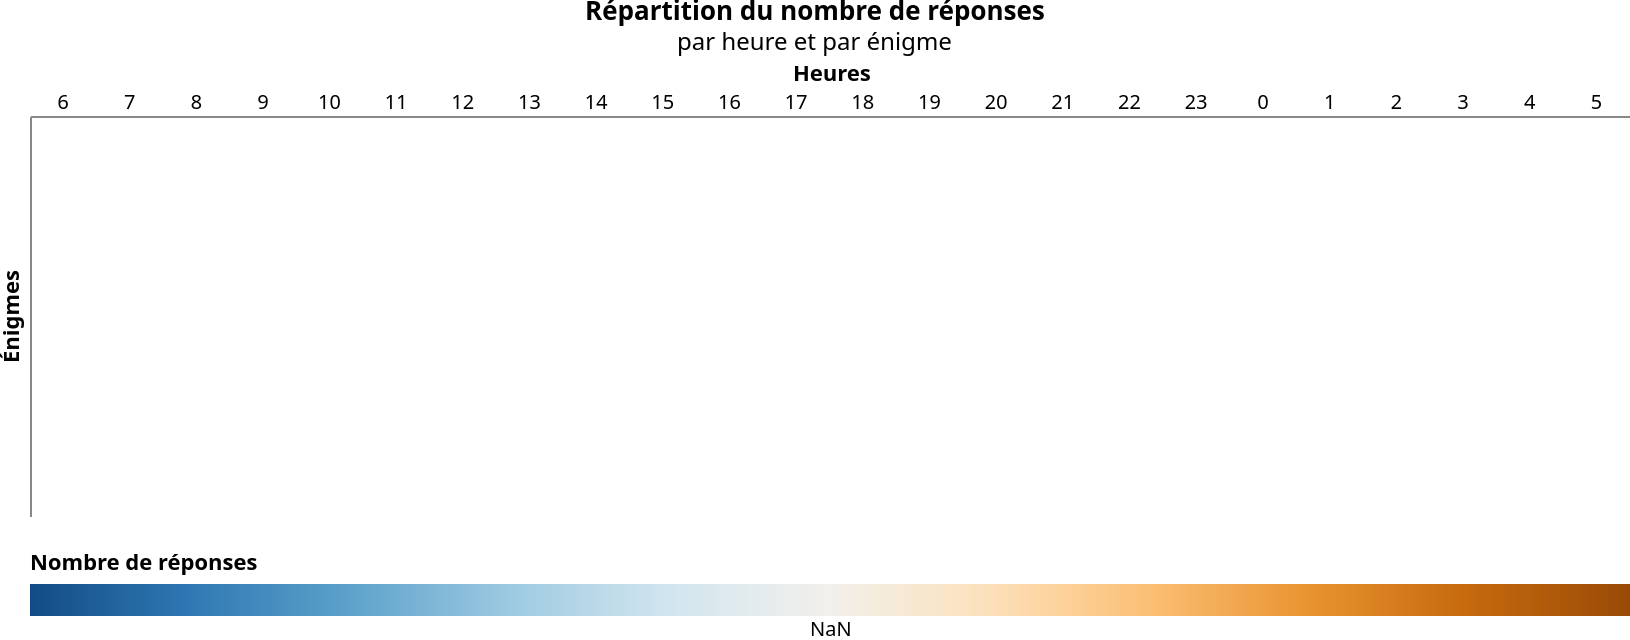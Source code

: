 {
  "$schema": "https://vega.github.io/schema/vega/v5.json",
  "width": 800,
  "height": 200,
  "title": {
    "text": "Répartition du nombre de réponses",
    "subtitle": "par heure et par énigme"
  },
  "data": [
    {
      "name": "source",
      "values": []
    },
    {
      "name": "table",
      "source": "source",
      "transform": [
        {
          "type": "aggregate",
          "groupby": ["hour", "day"],
          "ops": ["count"],
          "as": ["nb"]
        }
      ]
    },
    {
      "name": "hours",
      "values": [
        6,
        7,
        8,
        9,
        10,
        11,
        12,
        13,
        14,
        15,
        16,
        17,
        18,
        19,
        20,
        21,
        22,
        23,
        0,
        1,
        2,
        3,
        4,
        5
      ]
    }
  ],
  "scales": [
    {
      "name": "x",
      "type": "band",
      "range": "width",
      "domain": { "data": "hours", "field": "data" }
    },
    {
      "name": "y",
      "type": "band",
      "range": "height",
      "domain": { "fields": [{ "data": "table", "field": "day" }] }
    },
    {
      "name": "color",
      "type": "linear",
      "range": { "scheme": "BlueOrange" },
      "domain": { "data": "table", "field": "nb" },
      "zero": false
    }
  ],
  "marks": [
    {
      "type": "rect",
      "from": { "data": "table" },
      "encode": {
        "enter": {
          "x": { "scale": "x", "field": "hour" },
          "y": { "scale": "y", "field": "day" },
          "width": { "scale": "x", "band": 1 },
          "height": { "scale": "y", "band": 1 },
          "fill": { "scale": "color", "field": "nb" }
        }
      }
    }
  ],
  "axes": [
    { "scale": "x", "orient": "top", "title": "Heures", "ticks": false },
    { "scale": "y", "orient": "left", "title": "Énigmes", "ticks": false }
  ],
  "legends": [
    {
      "fill": "color",
      "type": "gradient",
      "direction": "horizontal",
      "orient": "bottom",
      "title": "Nombre de réponses",
      "titleLimit": 200,
      "gradientLength": { "signal": "width" },
      "labelSeparation": 20,
      "format": ".2"
    }
  ]
}
